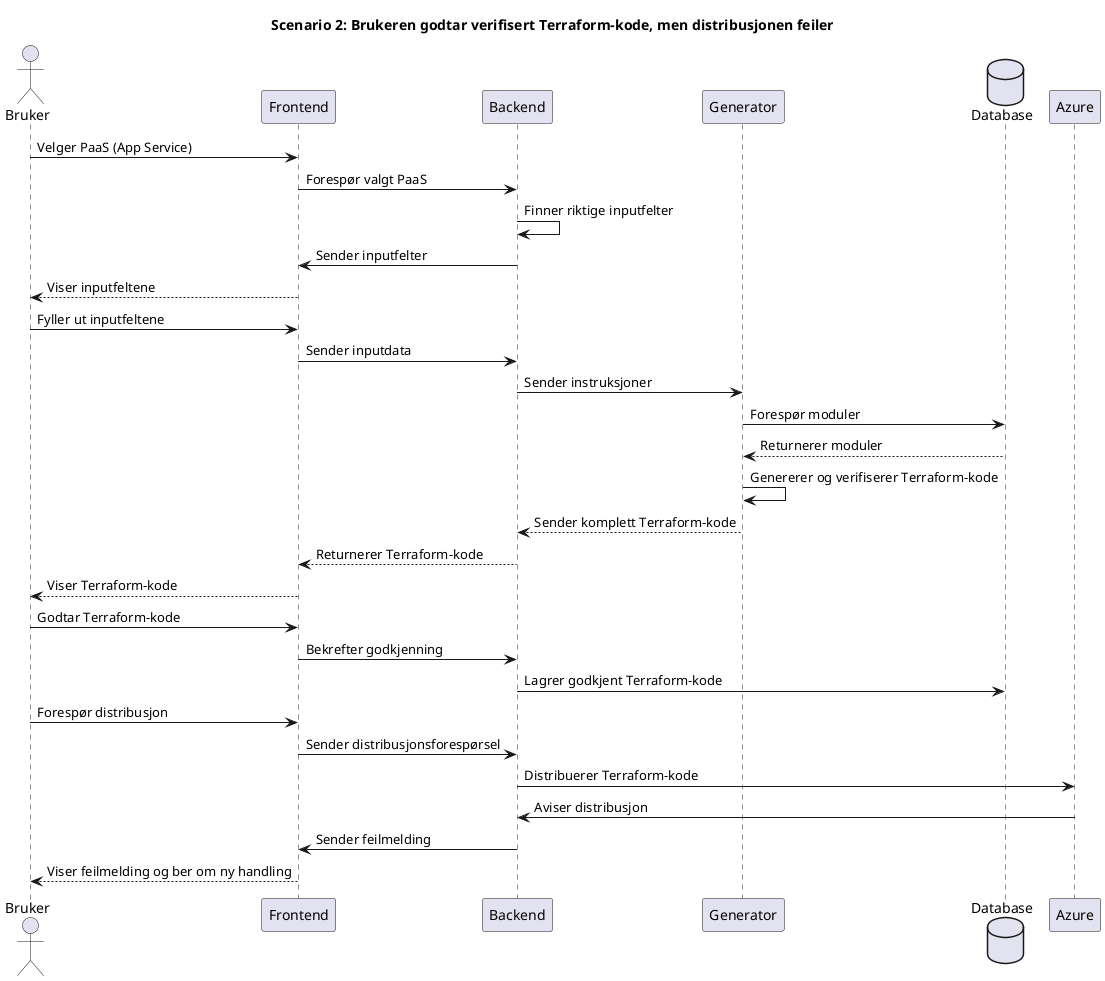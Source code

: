 @startuml
title Scenario 2: Brukeren godtar verifisert Terraform-kode, men distribusjonen feiler

actor Bruker as Bruker
participant Frontend as Frontend
participant Backend as Backend
participant Generator as Generator
database Database as Database
participant Azure as Azure

Bruker        ->      Frontend        :   Velger PaaS (App Service)
Frontend      ->      Backend         :   Forespør valgt PaaS
Backend       ->      Backend         :   Finner riktige inputfelter
Backend       ->      Frontend        :   Sender inputfelter
Frontend      -->     Bruker          :   Viser inputfeltene
Bruker        ->      Frontend        :   Fyller ut inputfeltene
Frontend      ->      Backend         :   Sender inputdata
Backend       ->      Generator       :   Sender instruksjoner

Generator     ->      Database        :   Forespør moduler
Database      -->     Generator       :   Returnerer moduler
Generator     ->      Generator       :   Genererer og verifiserer Terraform-kode
Generator     -->     Backend         :   Sender komplett Terraform-kode

Backend       -->     Frontend        :   Returnerer Terraform-kode
Frontend      -->     Bruker          :   Viser Terraform-kode
Bruker        ->      Frontend        :   Godtar Terraform-kode

Frontend      ->      Backend         :   Bekrefter godkjenning
Backend       ->      Database        :   Lagrer godkjent Terraform-kode
Bruker        ->      Frontend        :   Forespør distribusjon
Frontend      ->      Backend         :   Sender distribusjonsforespørsel
Backend       ->      Azure           :   Distribuerer Terraform-kode

Azure         ->      Backend         :   Aviser distribusjon
Backend       ->      Frontend        :   Sender feilmelding
Frontend      -->     Bruker          :   Viser feilmelding og ber om ny handling

@enduml
